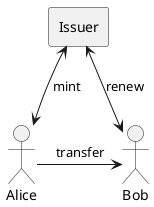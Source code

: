 @startuml

rectangle Issuer as issuer
actor Alice as alice
actor Bob as bob
issuer <--> alice: mint
alice -> bob: transfer
issuer <--> bob: renew

@enduml